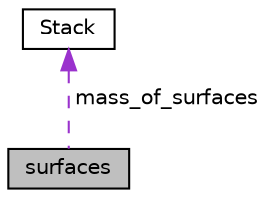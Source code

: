 digraph "surfaces"
{
 // LATEX_PDF_SIZE
  edge [fontname="Helvetica",fontsize="10",labelfontname="Helvetica",labelfontsize="10"];
  node [fontname="Helvetica",fontsize="10",shape=record];
  Node1 [label="surfaces",height=0.2,width=0.4,color="black", fillcolor="grey75", style="filled", fontcolor="black",tooltip=" "];
  Node2 -> Node1 [dir="back",color="darkorchid3",fontsize="10",style="dashed",label=" mass_of_surfaces" ,fontname="Helvetica"];
  Node2 [label="Stack",height=0.2,width=0.4,color="black", fillcolor="white", style="filled",URL="$structStack.html",tooltip=" "];
}

